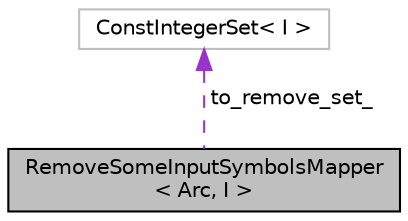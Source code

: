 digraph "RemoveSomeInputSymbolsMapper&lt; Arc, I &gt;"
{
  edge [fontname="Helvetica",fontsize="10",labelfontname="Helvetica",labelfontsize="10"];
  node [fontname="Helvetica",fontsize="10",shape=record];
  Node1 [label="RemoveSomeInputSymbolsMapper\l\< Arc, I \>",height=0.2,width=0.4,color="black", fillcolor="grey75", style="filled", fontcolor="black"];
  Node2 -> Node1 [dir="back",color="darkorchid3",fontsize="10",style="dashed",label=" to_remove_set_" ,fontname="Helvetica"];
  Node2 [label="ConstIntegerSet\< I \>",height=0.2,width=0.4,color="grey75", fillcolor="white", style="filled"];
}
